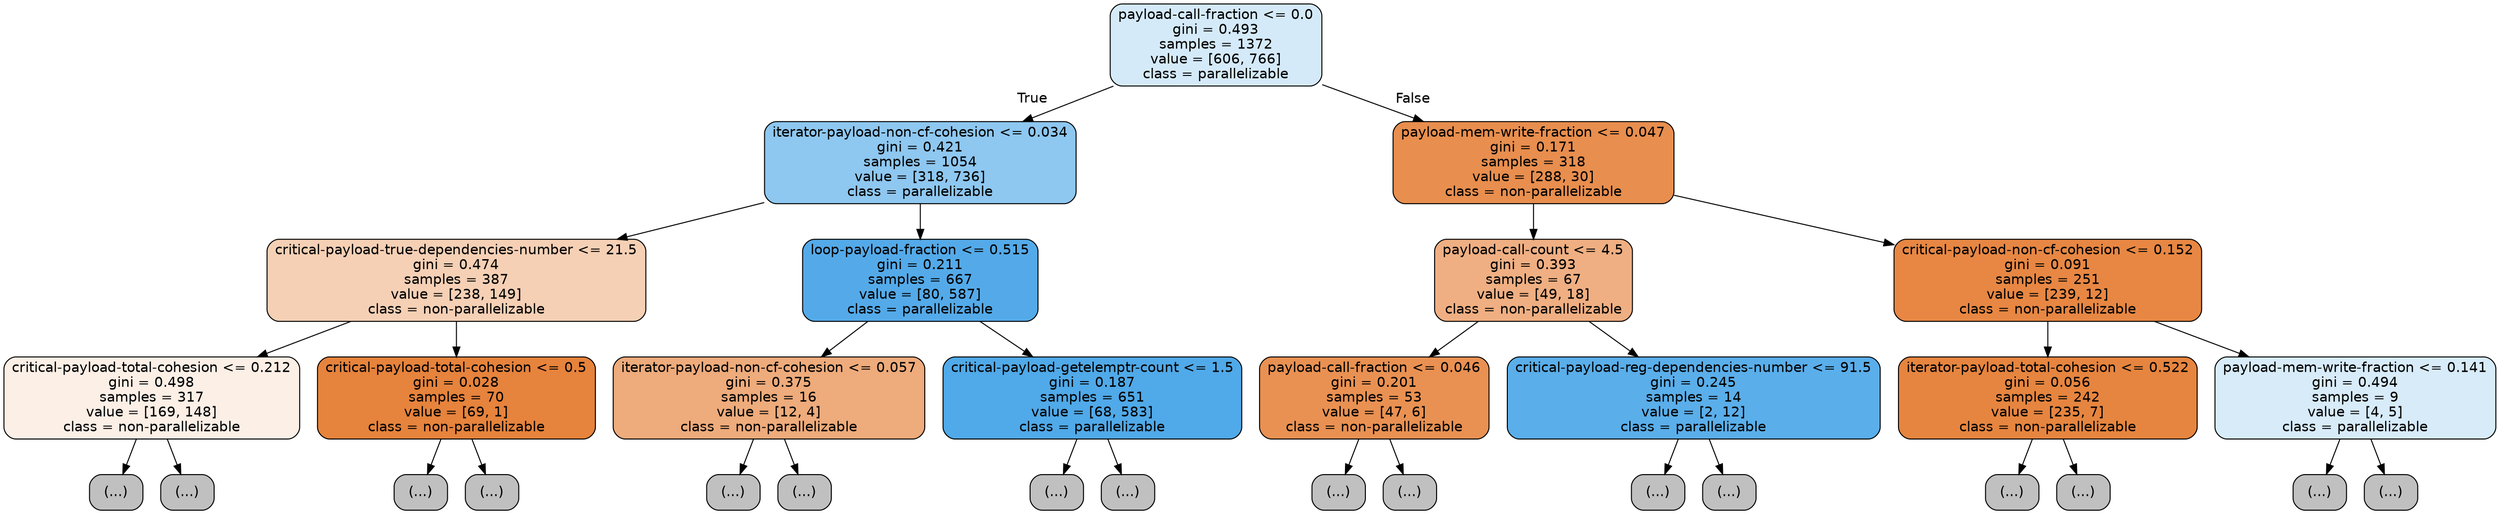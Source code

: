 digraph Tree {
node [shape=box, style="filled, rounded", color="black", fontname=helvetica] ;
edge [fontname=helvetica] ;
0 [label="payload-call-fraction <= 0.0\ngini = 0.493\nsamples = 1372\nvalue = [606, 766]\nclass = parallelizable", fillcolor="#399de535"] ;
1 [label="iterator-payload-non-cf-cohesion <= 0.034\ngini = 0.421\nsamples = 1054\nvalue = [318, 736]\nclass = parallelizable", fillcolor="#399de591"] ;
0 -> 1 [labeldistance=2.5, labelangle=45, headlabel="True"] ;
2 [label="critical-payload-true-dependencies-number <= 21.5\ngini = 0.474\nsamples = 387\nvalue = [238, 149]\nclass = non-parallelizable", fillcolor="#e581395f"] ;
1 -> 2 ;
3 [label="critical-payload-total-cohesion <= 0.212\ngini = 0.498\nsamples = 317\nvalue = [169, 148]\nclass = non-parallelizable", fillcolor="#e5813920"] ;
2 -> 3 ;
4 [label="(...)", fillcolor="#C0C0C0"] ;
3 -> 4 ;
41 [label="(...)", fillcolor="#C0C0C0"] ;
3 -> 41 ;
84 [label="critical-payload-total-cohesion <= 0.5\ngini = 0.028\nsamples = 70\nvalue = [69, 1]\nclass = non-parallelizable", fillcolor="#e58139fb"] ;
2 -> 84 ;
85 [label="(...)", fillcolor="#C0C0C0"] ;
84 -> 85 ;
86 [label="(...)", fillcolor="#C0C0C0"] ;
84 -> 86 ;
89 [label="loop-payload-fraction <= 0.515\ngini = 0.211\nsamples = 667\nvalue = [80, 587]\nclass = parallelizable", fillcolor="#399de5dc"] ;
1 -> 89 ;
90 [label="iterator-payload-non-cf-cohesion <= 0.057\ngini = 0.375\nsamples = 16\nvalue = [12, 4]\nclass = non-parallelizable", fillcolor="#e58139aa"] ;
89 -> 90 ;
91 [label="(...)", fillcolor="#C0C0C0"] ;
90 -> 91 ;
94 [label="(...)", fillcolor="#C0C0C0"] ;
90 -> 94 ;
97 [label="critical-payload-getelemptr-count <= 1.5\ngini = 0.187\nsamples = 651\nvalue = [68, 583]\nclass = parallelizable", fillcolor="#399de5e1"] ;
89 -> 97 ;
98 [label="(...)", fillcolor="#C0C0C0"] ;
97 -> 98 ;
187 [label="(...)", fillcolor="#C0C0C0"] ;
97 -> 187 ;
188 [label="payload-mem-write-fraction <= 0.047\ngini = 0.171\nsamples = 318\nvalue = [288, 30]\nclass = non-parallelizable", fillcolor="#e58139e4"] ;
0 -> 188 [labeldistance=2.5, labelangle=-45, headlabel="False"] ;
189 [label="payload-call-count <= 4.5\ngini = 0.393\nsamples = 67\nvalue = [49, 18]\nclass = non-parallelizable", fillcolor="#e58139a1"] ;
188 -> 189 ;
190 [label="payload-call-fraction <= 0.046\ngini = 0.201\nsamples = 53\nvalue = [47, 6]\nclass = non-parallelizable", fillcolor="#e58139de"] ;
189 -> 190 ;
191 [label="(...)", fillcolor="#C0C0C0"] ;
190 -> 191 ;
200 [label="(...)", fillcolor="#C0C0C0"] ;
190 -> 200 ;
201 [label="critical-payload-reg-dependencies-number <= 91.5\ngini = 0.245\nsamples = 14\nvalue = [2, 12]\nclass = parallelizable", fillcolor="#399de5d4"] ;
189 -> 201 ;
202 [label="(...)", fillcolor="#C0C0C0"] ;
201 -> 202 ;
203 [label="(...)", fillcolor="#C0C0C0"] ;
201 -> 203 ;
204 [label="critical-payload-non-cf-cohesion <= 0.152\ngini = 0.091\nsamples = 251\nvalue = [239, 12]\nclass = non-parallelizable", fillcolor="#e58139f2"] ;
188 -> 204 ;
205 [label="iterator-payload-total-cohesion <= 0.522\ngini = 0.056\nsamples = 242\nvalue = [235, 7]\nclass = non-parallelizable", fillcolor="#e58139f7"] ;
204 -> 205 ;
206 [label="(...)", fillcolor="#C0C0C0"] ;
205 -> 206 ;
219 [label="(...)", fillcolor="#C0C0C0"] ;
205 -> 219 ;
222 [label="payload-mem-write-fraction <= 0.141\ngini = 0.494\nsamples = 9\nvalue = [4, 5]\nclass = parallelizable", fillcolor="#399de533"] ;
204 -> 222 ;
223 [label="(...)", fillcolor="#C0C0C0"] ;
222 -> 223 ;
224 [label="(...)", fillcolor="#C0C0C0"] ;
222 -> 224 ;
}